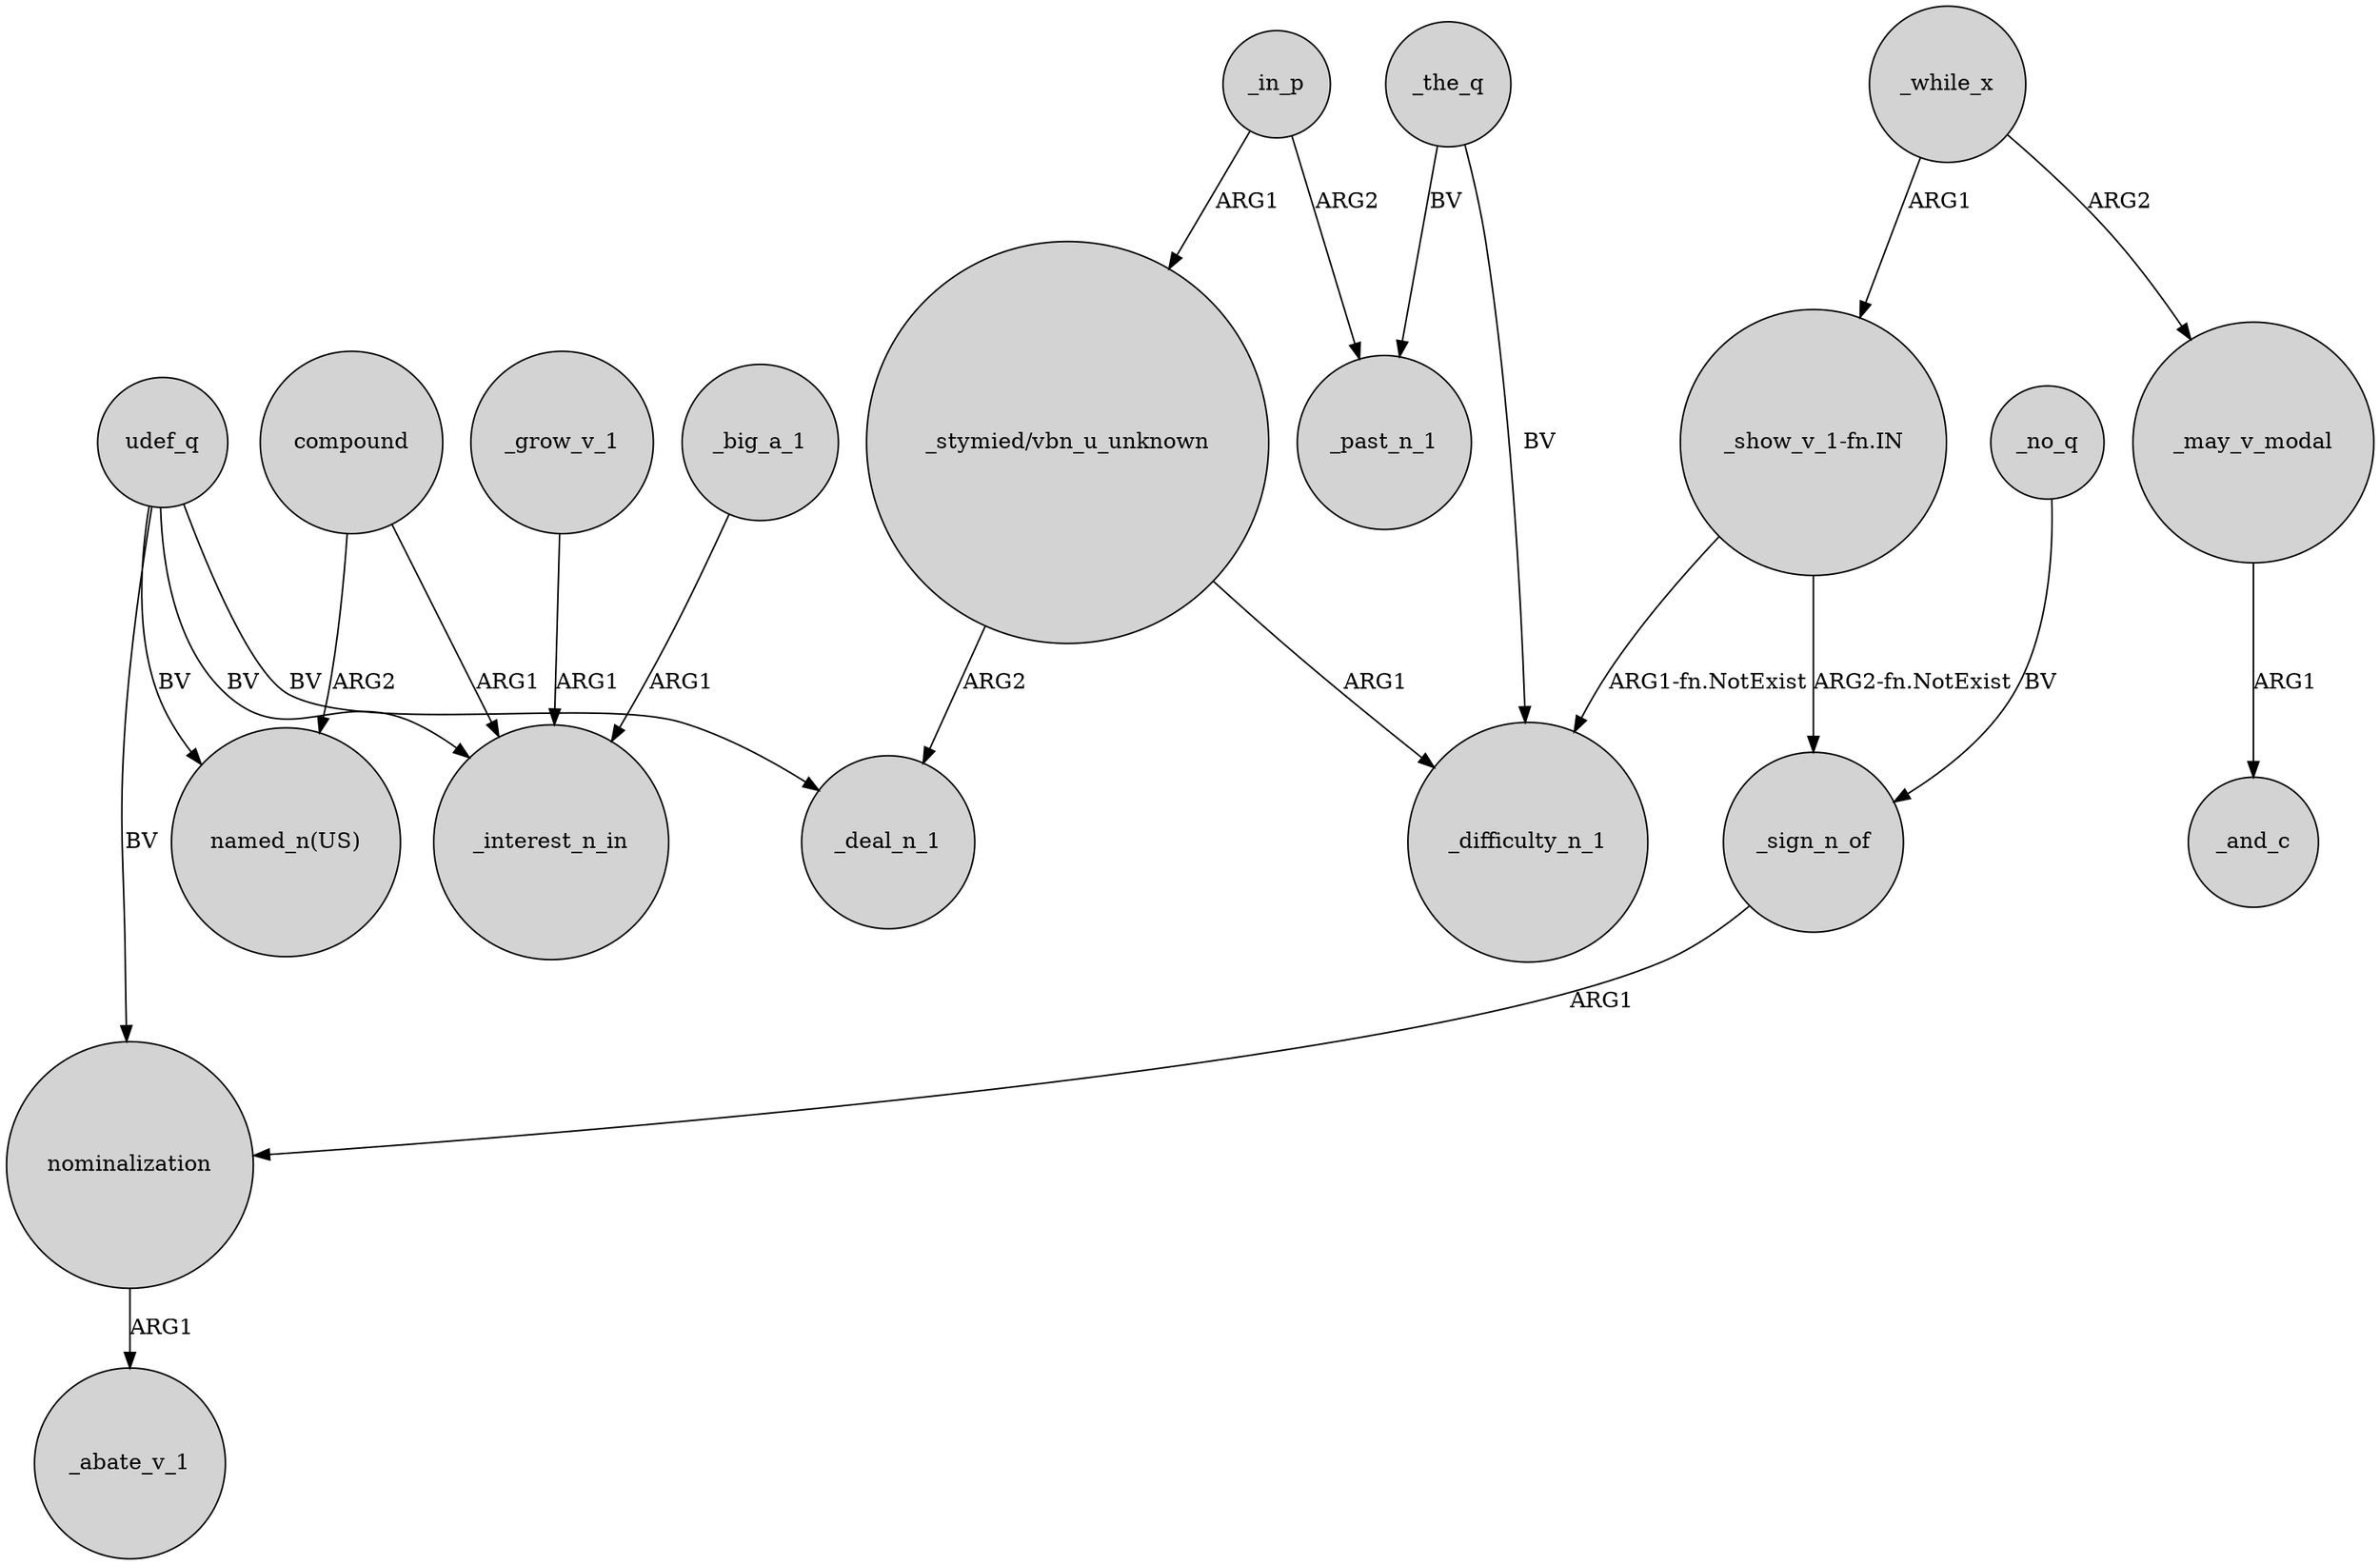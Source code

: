 digraph {
	node [shape=circle style=filled]
	"_stymied/vbn_u_unknown" -> _deal_n_1 [label=ARG2]
	udef_q -> "named_n(US)" [label=BV]
	_in_p -> _past_n_1 [label=ARG2]
	_no_q -> _sign_n_of [label=BV]
	_sign_n_of -> nominalization [label=ARG1]
	_in_p -> "_stymied/vbn_u_unknown" [label=ARG1]
	udef_q -> _interest_n_in [label=BV]
	compound -> "named_n(US)" [label=ARG2]
	"_show_v_1-fn.IN" -> _difficulty_n_1 [label="ARG1-fn.NotExist"]
	_while_x -> "_show_v_1-fn.IN" [label=ARG1]
	nominalization -> _abate_v_1 [label=ARG1]
	"_show_v_1-fn.IN" -> _sign_n_of [label="ARG2-fn.NotExist"]
	_the_q -> _past_n_1 [label=BV]
	udef_q -> nominalization [label=BV]
	udef_q -> _deal_n_1 [label=BV]
	_big_a_1 -> _interest_n_in [label=ARG1]
	"_stymied/vbn_u_unknown" -> _difficulty_n_1 [label=ARG1]
	_grow_v_1 -> _interest_n_in [label=ARG1]
	compound -> _interest_n_in [label=ARG1]
	_may_v_modal -> _and_c [label=ARG1]
	_the_q -> _difficulty_n_1 [label=BV]
	_while_x -> _may_v_modal [label=ARG2]
}
